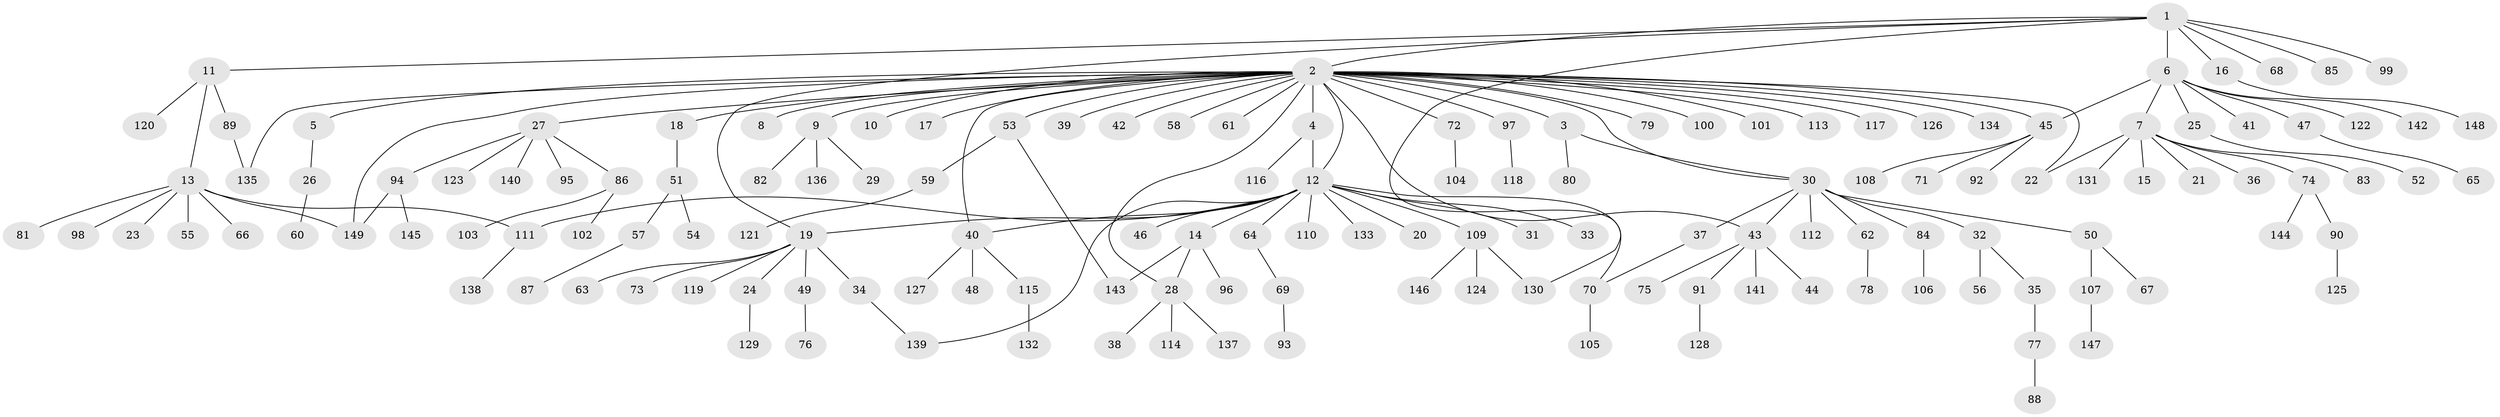 // Generated by graph-tools (version 1.1) at 2025/48/03/09/25 04:48:53]
// undirected, 149 vertices, 164 edges
graph export_dot {
graph [start="1"]
  node [color=gray90,style=filled];
  1;
  2;
  3;
  4;
  5;
  6;
  7;
  8;
  9;
  10;
  11;
  12;
  13;
  14;
  15;
  16;
  17;
  18;
  19;
  20;
  21;
  22;
  23;
  24;
  25;
  26;
  27;
  28;
  29;
  30;
  31;
  32;
  33;
  34;
  35;
  36;
  37;
  38;
  39;
  40;
  41;
  42;
  43;
  44;
  45;
  46;
  47;
  48;
  49;
  50;
  51;
  52;
  53;
  54;
  55;
  56;
  57;
  58;
  59;
  60;
  61;
  62;
  63;
  64;
  65;
  66;
  67;
  68;
  69;
  70;
  71;
  72;
  73;
  74;
  75;
  76;
  77;
  78;
  79;
  80;
  81;
  82;
  83;
  84;
  85;
  86;
  87;
  88;
  89;
  90;
  91;
  92;
  93;
  94;
  95;
  96;
  97;
  98;
  99;
  100;
  101;
  102;
  103;
  104;
  105;
  106;
  107;
  108;
  109;
  110;
  111;
  112;
  113;
  114;
  115;
  116;
  117;
  118;
  119;
  120;
  121;
  122;
  123;
  124;
  125;
  126;
  127;
  128;
  129;
  130;
  131;
  132;
  133;
  134;
  135;
  136;
  137;
  138;
  139;
  140;
  141;
  142;
  143;
  144;
  145;
  146;
  147;
  148;
  149;
  1 -- 2;
  1 -- 6;
  1 -- 11;
  1 -- 16;
  1 -- 19;
  1 -- 68;
  1 -- 85;
  1 -- 99;
  1 -- 130;
  2 -- 3;
  2 -- 4;
  2 -- 5;
  2 -- 8;
  2 -- 9;
  2 -- 10;
  2 -- 12;
  2 -- 17;
  2 -- 18;
  2 -- 22;
  2 -- 27;
  2 -- 28;
  2 -- 30;
  2 -- 39;
  2 -- 40;
  2 -- 42;
  2 -- 43;
  2 -- 45;
  2 -- 53;
  2 -- 58;
  2 -- 61;
  2 -- 72;
  2 -- 79;
  2 -- 97;
  2 -- 100;
  2 -- 101;
  2 -- 113;
  2 -- 117;
  2 -- 126;
  2 -- 134;
  2 -- 135;
  2 -- 149;
  3 -- 30;
  3 -- 80;
  4 -- 12;
  4 -- 116;
  5 -- 26;
  6 -- 7;
  6 -- 25;
  6 -- 41;
  6 -- 45;
  6 -- 47;
  6 -- 122;
  6 -- 142;
  7 -- 15;
  7 -- 21;
  7 -- 22;
  7 -- 36;
  7 -- 74;
  7 -- 83;
  7 -- 131;
  9 -- 29;
  9 -- 82;
  9 -- 136;
  11 -- 13;
  11 -- 89;
  11 -- 120;
  12 -- 14;
  12 -- 19;
  12 -- 20;
  12 -- 31;
  12 -- 33;
  12 -- 40;
  12 -- 46;
  12 -- 64;
  12 -- 70;
  12 -- 109;
  12 -- 110;
  12 -- 111;
  12 -- 133;
  12 -- 139;
  13 -- 23;
  13 -- 55;
  13 -- 66;
  13 -- 81;
  13 -- 98;
  13 -- 111;
  13 -- 149;
  14 -- 28;
  14 -- 96;
  14 -- 143;
  16 -- 148;
  18 -- 51;
  19 -- 24;
  19 -- 34;
  19 -- 49;
  19 -- 63;
  19 -- 73;
  19 -- 119;
  24 -- 129;
  25 -- 52;
  26 -- 60;
  27 -- 86;
  27 -- 94;
  27 -- 95;
  27 -- 123;
  27 -- 140;
  28 -- 38;
  28 -- 114;
  28 -- 137;
  30 -- 32;
  30 -- 37;
  30 -- 43;
  30 -- 50;
  30 -- 62;
  30 -- 84;
  30 -- 112;
  32 -- 35;
  32 -- 56;
  34 -- 139;
  35 -- 77;
  37 -- 70;
  40 -- 48;
  40 -- 115;
  40 -- 127;
  43 -- 44;
  43 -- 75;
  43 -- 91;
  43 -- 141;
  45 -- 71;
  45 -- 92;
  45 -- 108;
  47 -- 65;
  49 -- 76;
  50 -- 67;
  50 -- 107;
  51 -- 54;
  51 -- 57;
  53 -- 59;
  53 -- 143;
  57 -- 87;
  59 -- 121;
  62 -- 78;
  64 -- 69;
  69 -- 93;
  70 -- 105;
  72 -- 104;
  74 -- 90;
  74 -- 144;
  77 -- 88;
  84 -- 106;
  86 -- 102;
  86 -- 103;
  89 -- 135;
  90 -- 125;
  91 -- 128;
  94 -- 145;
  94 -- 149;
  97 -- 118;
  107 -- 147;
  109 -- 124;
  109 -- 130;
  109 -- 146;
  111 -- 138;
  115 -- 132;
}
